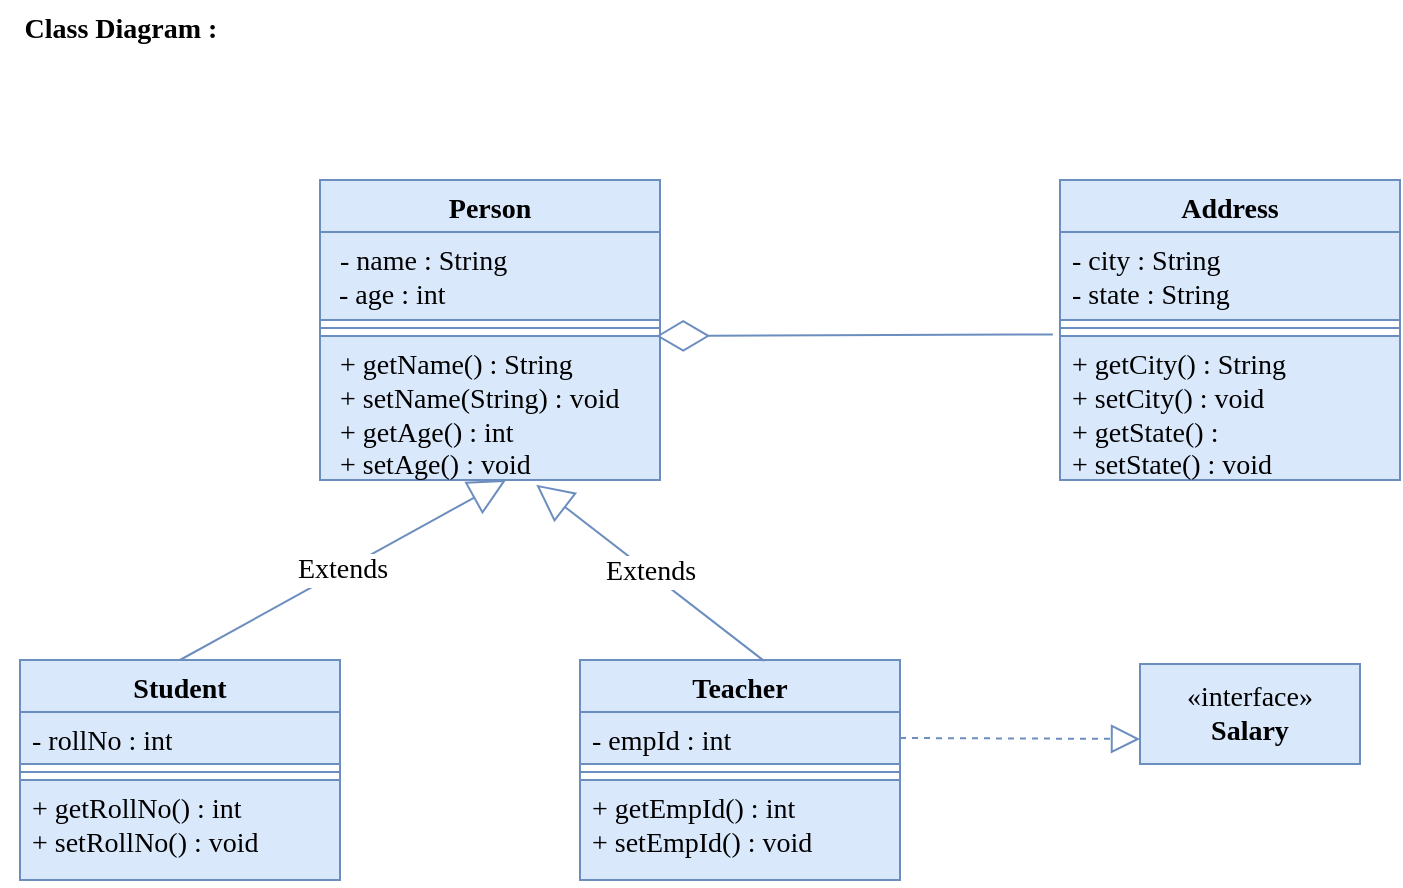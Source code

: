 <mxfile version="21.6.5" type="google">
  <diagram name="Page-1" id="oB2fiIxa4wzl04C5jCTA">
    <mxGraphModel grid="1" page="1" gridSize="10" guides="1" tooltips="1" connect="1" arrows="1" fold="1" pageScale="1" pageWidth="827" pageHeight="1169" math="0" shadow="0">
      <root>
        <mxCell id="0" />
        <mxCell id="1" parent="0" />
        <mxCell id="4J0Gwaq91IEMUnegEuM5-2" value="&lt;b style=&quot;border-color: var(--border-color); font-size: 14px;&quot;&gt;Person&lt;/b&gt;" style="swimlane;fontStyle=1;align=center;verticalAlign=top;childLayout=stackLayout;horizontal=1;startSize=26;horizontalStack=0;resizeParent=1;resizeParentMax=0;resizeLast=0;collapsible=1;marginBottom=0;whiteSpace=wrap;html=1;fontFamily=Times New Roman;fillColor=#dae8fc;strokeColor=#6c8ebf;fontSize=14;" vertex="1" parent="1">
          <mxGeometry x="190" y="118" width="170" height="150" as="geometry" />
        </mxCell>
        <mxCell id="4J0Gwaq91IEMUnegEuM5-3" value="&lt;p style=&quot;border-color: var(--border-color); margin: 0px 0px 0px 4px; font-size: 14px;&quot;&gt;- name : String&lt;/p&gt;&lt;div style=&quot;font-size: 14px;&quot;&gt;&amp;nbsp;- age : int&lt;br style=&quot;font-size: 14px;&quot;&gt;&lt;/div&gt;&lt;div style=&quot;font-size: 14px;&quot;&gt;&lt;br style=&quot;font-size: 14px;&quot;&gt;&lt;/div&gt;" style="text;fillColor=#dae8fc;align=left;verticalAlign=top;spacingLeft=4;spacingRight=4;overflow=hidden;rotatable=0;points=[[0,0.5],[1,0.5]];portConstraint=eastwest;whiteSpace=wrap;html=1;fontFamily=Times New Roman;strokeColor=#6c8ebf;fontSize=14;" vertex="1" parent="4J0Gwaq91IEMUnegEuM5-2">
          <mxGeometry y="26" width="170" height="44" as="geometry" />
        </mxCell>
        <mxCell id="4J0Gwaq91IEMUnegEuM5-4" value="" style="line;strokeWidth=1;fillColor=#dae8fc;align=left;verticalAlign=middle;spacingTop=-1;spacingLeft=3;spacingRight=3;rotatable=0;labelPosition=right;points=[];portConstraint=eastwest;fontFamily=Times New Roman;strokeColor=#6c8ebf;fontSize=14;" vertex="1" parent="4J0Gwaq91IEMUnegEuM5-2">
          <mxGeometry y="70" width="170" height="8" as="geometry" />
        </mxCell>
        <mxCell id="4J0Gwaq91IEMUnegEuM5-5" value="&lt;p style=&quot;border-color: var(--border-color); margin: 0px 0px 0px 4px; font-size: 14px;&quot;&gt;+ getName() : String&lt;/p&gt;&lt;p style=&quot;border-color: var(--border-color); margin: 0px 0px 0px 4px; font-size: 14px;&quot;&gt;+ setName(String) : void&lt;/p&gt;&lt;p style=&quot;border-color: var(--border-color); margin: 0px 0px 0px 4px; font-size: 14px;&quot;&gt;+ getAge() : int&lt;/p&gt;&lt;p style=&quot;border-color: var(--border-color); margin: 0px 0px 0px 4px; font-size: 14px;&quot;&gt;+ setAge() : void&lt;/p&gt;" style="text;fillColor=#dae8fc;align=left;verticalAlign=top;spacingLeft=4;spacingRight=4;overflow=hidden;rotatable=0;points=[[0,0.5],[1,0.5]];portConstraint=eastwest;whiteSpace=wrap;html=1;fontFamily=Times New Roman;strokeColor=#6c8ebf;fontSize=14;" vertex="1" parent="4J0Gwaq91IEMUnegEuM5-2">
          <mxGeometry y="78" width="170" height="72" as="geometry" />
        </mxCell>
        <mxCell id="4J0Gwaq91IEMUnegEuM5-6" value="Student" style="swimlane;fontStyle=1;align=center;verticalAlign=top;childLayout=stackLayout;horizontal=1;startSize=26;horizontalStack=0;resizeParent=1;resizeParentMax=0;resizeLast=0;collapsible=1;marginBottom=0;whiteSpace=wrap;html=1;fontFamily=Times New Roman;fillColor=#dae8fc;strokeColor=#6c8ebf;fontSize=14;" vertex="1" parent="1">
          <mxGeometry x="40" y="358" width="160" height="110" as="geometry" />
        </mxCell>
        <mxCell id="4J0Gwaq91IEMUnegEuM5-7" value="- rollNo : int" style="text;fillColor=#dae8fc;align=left;verticalAlign=top;spacingLeft=4;spacingRight=4;overflow=hidden;rotatable=0;points=[[0,0.5],[1,0.5]];portConstraint=eastwest;whiteSpace=wrap;html=1;fontFamily=Times New Roman;strokeColor=#6c8ebf;fontSize=14;" vertex="1" parent="4J0Gwaq91IEMUnegEuM5-6">
          <mxGeometry y="26" width="160" height="26" as="geometry" />
        </mxCell>
        <mxCell id="4J0Gwaq91IEMUnegEuM5-8" value="" style="line;strokeWidth=1;fillColor=#dae8fc;align=left;verticalAlign=middle;spacingTop=-1;spacingLeft=3;spacingRight=3;rotatable=0;labelPosition=right;points=[];portConstraint=eastwest;fontFamily=Times New Roman;strokeColor=#6c8ebf;fontSize=14;" vertex="1" parent="4J0Gwaq91IEMUnegEuM5-6">
          <mxGeometry y="52" width="160" height="8" as="geometry" />
        </mxCell>
        <mxCell id="4J0Gwaq91IEMUnegEuM5-9" value="+ getRollNo() : int&lt;br style=&quot;font-size: 14px;&quot;&gt;+ setRollNo() : void" style="text;fillColor=#dae8fc;align=left;verticalAlign=top;spacingLeft=4;spacingRight=4;overflow=hidden;rotatable=0;points=[[0,0.5],[1,0.5]];portConstraint=eastwest;whiteSpace=wrap;html=1;fontFamily=Times New Roman;strokeColor=#6c8ebf;fontSize=14;" vertex="1" parent="4J0Gwaq91IEMUnegEuM5-6">
          <mxGeometry y="60" width="160" height="50" as="geometry" />
        </mxCell>
        <mxCell id="4J0Gwaq91IEMUnegEuM5-10" value="Teacher" style="swimlane;fontStyle=1;align=center;verticalAlign=top;childLayout=stackLayout;horizontal=1;startSize=26;horizontalStack=0;resizeParent=1;resizeParentMax=0;resizeLast=0;collapsible=1;marginBottom=0;whiteSpace=wrap;html=1;fontFamily=Times New Roman;fillColor=#dae8fc;strokeColor=#6c8ebf;fontSize=14;" vertex="1" parent="1">
          <mxGeometry x="320" y="358" width="160" height="110" as="geometry" />
        </mxCell>
        <mxCell id="4J0Gwaq91IEMUnegEuM5-11" value="- empId : int" style="text;fillColor=#dae8fc;align=left;verticalAlign=top;spacingLeft=4;spacingRight=4;overflow=hidden;rotatable=0;points=[[0,0.5],[1,0.5]];portConstraint=eastwest;whiteSpace=wrap;html=1;fontFamily=Times New Roman;strokeColor=#6c8ebf;fontSize=14;" vertex="1" parent="4J0Gwaq91IEMUnegEuM5-10">
          <mxGeometry y="26" width="160" height="26" as="geometry" />
        </mxCell>
        <mxCell id="4J0Gwaq91IEMUnegEuM5-12" value="" style="line;strokeWidth=1;fillColor=#dae8fc;align=left;verticalAlign=middle;spacingTop=-1;spacingLeft=3;spacingRight=3;rotatable=0;labelPosition=right;points=[];portConstraint=eastwest;fontFamily=Times New Roman;strokeColor=#6c8ebf;fontSize=14;" vertex="1" parent="4J0Gwaq91IEMUnegEuM5-10">
          <mxGeometry y="52" width="160" height="8" as="geometry" />
        </mxCell>
        <mxCell id="4J0Gwaq91IEMUnegEuM5-13" value="+ getEmpId() : int&amp;nbsp;&lt;br style=&quot;font-size: 14px;&quot;&gt;+ setEmpId() : void" style="text;fillColor=#dae8fc;align=left;verticalAlign=top;spacingLeft=4;spacingRight=4;overflow=hidden;rotatable=0;points=[[0,0.5],[1,0.5]];portConstraint=eastwest;whiteSpace=wrap;html=1;fontFamily=Times New Roman;strokeColor=#6c8ebf;fontSize=14;" vertex="1" parent="4J0Gwaq91IEMUnegEuM5-10">
          <mxGeometry y="60" width="160" height="50" as="geometry" />
        </mxCell>
        <mxCell id="4J0Gwaq91IEMUnegEuM5-22" value="Extends" style="endArrow=block;endSize=16;endFill=0;html=1;rounded=0;entryX=0.547;entryY=1;entryDx=0;entryDy=0;entryPerimeter=0;exitX=0.5;exitY=0;exitDx=0;exitDy=0;fontFamily=Times New Roman;fillColor=#dae8fc;strokeColor=#6c8ebf;fontSize=14;" edge="1" parent="1" source="4J0Gwaq91IEMUnegEuM5-6" target="4J0Gwaq91IEMUnegEuM5-5">
          <mxGeometry width="160" relative="1" as="geometry">
            <mxPoint x="360" y="348" as="sourcePoint" />
            <mxPoint x="520" y="348" as="targetPoint" />
          </mxGeometry>
        </mxCell>
        <mxCell id="4J0Gwaq91IEMUnegEuM5-23" value="Extends" style="endArrow=block;endSize=16;endFill=0;html=1;rounded=0;exitX=0.575;exitY=0.004;exitDx=0;exitDy=0;entryX=0.636;entryY=1.033;entryDx=0;entryDy=0;entryPerimeter=0;exitPerimeter=0;fontFamily=Times New Roman;fillColor=#dae8fc;strokeColor=#6c8ebf;fontSize=14;" edge="1" parent="1" source="4J0Gwaq91IEMUnegEuM5-10" target="4J0Gwaq91IEMUnegEuM5-5">
          <mxGeometry width="160" relative="1" as="geometry">
            <mxPoint x="545.94" y="353.97" as="sourcePoint" />
            <mxPoint x="430.0" y="268.002" as="targetPoint" />
          </mxGeometry>
        </mxCell>
        <mxCell id="4J0Gwaq91IEMUnegEuM5-24" value="Address" style="swimlane;fontStyle=1;align=center;verticalAlign=top;childLayout=stackLayout;horizontal=1;startSize=26;horizontalStack=0;resizeParent=1;resizeParentMax=0;resizeLast=0;collapsible=1;marginBottom=0;whiteSpace=wrap;html=1;fontFamily=Times New Roman;fillColor=#dae8fc;strokeColor=#6c8ebf;fontSize=14;" vertex="1" parent="1">
          <mxGeometry x="560" y="118" width="170" height="150" as="geometry">
            <mxRectangle x="600" y="40" width="90" height="30" as="alternateBounds" />
          </mxGeometry>
        </mxCell>
        <mxCell id="4J0Gwaq91IEMUnegEuM5-25" value="- city : String&lt;br style=&quot;font-size: 14px;&quot;&gt;- state : String" style="text;fillColor=#dae8fc;align=left;verticalAlign=top;spacingLeft=4;spacingRight=4;overflow=hidden;rotatable=0;points=[[0,0.5],[1,0.5]];portConstraint=eastwest;whiteSpace=wrap;html=1;fontFamily=Times New Roman;strokeColor=#6c8ebf;fontSize=14;" vertex="1" parent="4J0Gwaq91IEMUnegEuM5-24">
          <mxGeometry y="26" width="170" height="44" as="geometry" />
        </mxCell>
        <mxCell id="4J0Gwaq91IEMUnegEuM5-26" value="" style="line;strokeWidth=1;fillColor=#dae8fc;align=left;verticalAlign=middle;spacingTop=-1;spacingLeft=3;spacingRight=3;rotatable=0;labelPosition=right;points=[];portConstraint=eastwest;fontFamily=Times New Roman;strokeColor=#6c8ebf;fontSize=14;" vertex="1" parent="4J0Gwaq91IEMUnegEuM5-24">
          <mxGeometry y="70" width="170" height="8" as="geometry" />
        </mxCell>
        <mxCell id="4J0Gwaq91IEMUnegEuM5-27" value="+ getCity() : String&lt;br style=&quot;font-size: 14px;&quot;&gt;+ setCity() : void&lt;br style=&quot;font-size: 14px;&quot;&gt;+ getState() :&amp;nbsp;&lt;br style=&quot;font-size: 14px;&quot;&gt;+ setState() : void" style="text;fillColor=#dae8fc;align=left;verticalAlign=top;spacingLeft=4;spacingRight=4;overflow=hidden;rotatable=0;points=[[0,0.5],[1,0.5]];portConstraint=eastwest;whiteSpace=wrap;html=1;fontFamily=Times New Roman;strokeColor=#6c8ebf;fontSize=14;" vertex="1" parent="4J0Gwaq91IEMUnegEuM5-24">
          <mxGeometry y="78" width="170" height="72" as="geometry" />
        </mxCell>
        <mxCell id="4J0Gwaq91IEMUnegEuM5-29" value="«interface»&lt;br style=&quot;font-size: 14px;&quot;&gt;&lt;b style=&quot;font-size: 14px;&quot;&gt;Salary&lt;/b&gt;" style="html=1;whiteSpace=wrap;fontFamily=Times New Roman;fillColor=#dae8fc;strokeColor=#6c8ebf;fontSize=14;" vertex="1" parent="1">
          <mxGeometry x="600" y="360" width="110" height="50" as="geometry" />
        </mxCell>
        <mxCell id="4J0Gwaq91IEMUnegEuM5-30" value="" style="endArrow=block;dashed=1;endFill=0;endSize=12;html=1;rounded=0;exitX=1;exitY=0.5;exitDx=0;exitDy=0;entryX=0;entryY=0.75;entryDx=0;entryDy=0;fontFamily=Times New Roman;fillColor=#dae8fc;strokeColor=#6c8ebf;fontSize=14;" edge="1" parent="1" source="4J0Gwaq91IEMUnegEuM5-11" target="4J0Gwaq91IEMUnegEuM5-29">
          <mxGeometry width="160" relative="1" as="geometry">
            <mxPoint x="360" y="348" as="sourcePoint" />
            <mxPoint x="520" y="348" as="targetPoint" />
          </mxGeometry>
        </mxCell>
        <mxCell id="4J0Gwaq91IEMUnegEuM5-28" value="" style="endArrow=diamondThin;endFill=0;endSize=24;html=1;rounded=0;exitX=-0.021;exitY=-0.011;exitDx=0;exitDy=0;exitPerimeter=0;entryX=0.989;entryY=0;entryDx=0;entryDy=0;entryPerimeter=0;fontFamily=Times New Roman;fillColor=#dae8fc;strokeColor=#6c8ebf;fontSize=14;" edge="1" parent="1" source="4J0Gwaq91IEMUnegEuM5-27" target="4J0Gwaq91IEMUnegEuM5-5">
          <mxGeometry width="160" relative="1" as="geometry">
            <mxPoint x="520" y="348" as="sourcePoint" />
            <mxPoint x="360" y="348" as="targetPoint" />
          </mxGeometry>
        </mxCell>
        <mxCell id="fSa1gF4wO1EMzgJkMy0O-1" value="&lt;b style=&quot;font-size: 14px;&quot;&gt;Class Diagram :&lt;/b&gt;" style="text;html=1;align=center;verticalAlign=middle;resizable=0;points=[];autosize=1;strokeColor=none;fillColor=none;fontFamily=Times New Roman;fontSize=14;" vertex="1" parent="1">
          <mxGeometry x="30" y="28" width="120" height="30" as="geometry" />
        </mxCell>
      </root>
    </mxGraphModel>
  </diagram>
</mxfile>
